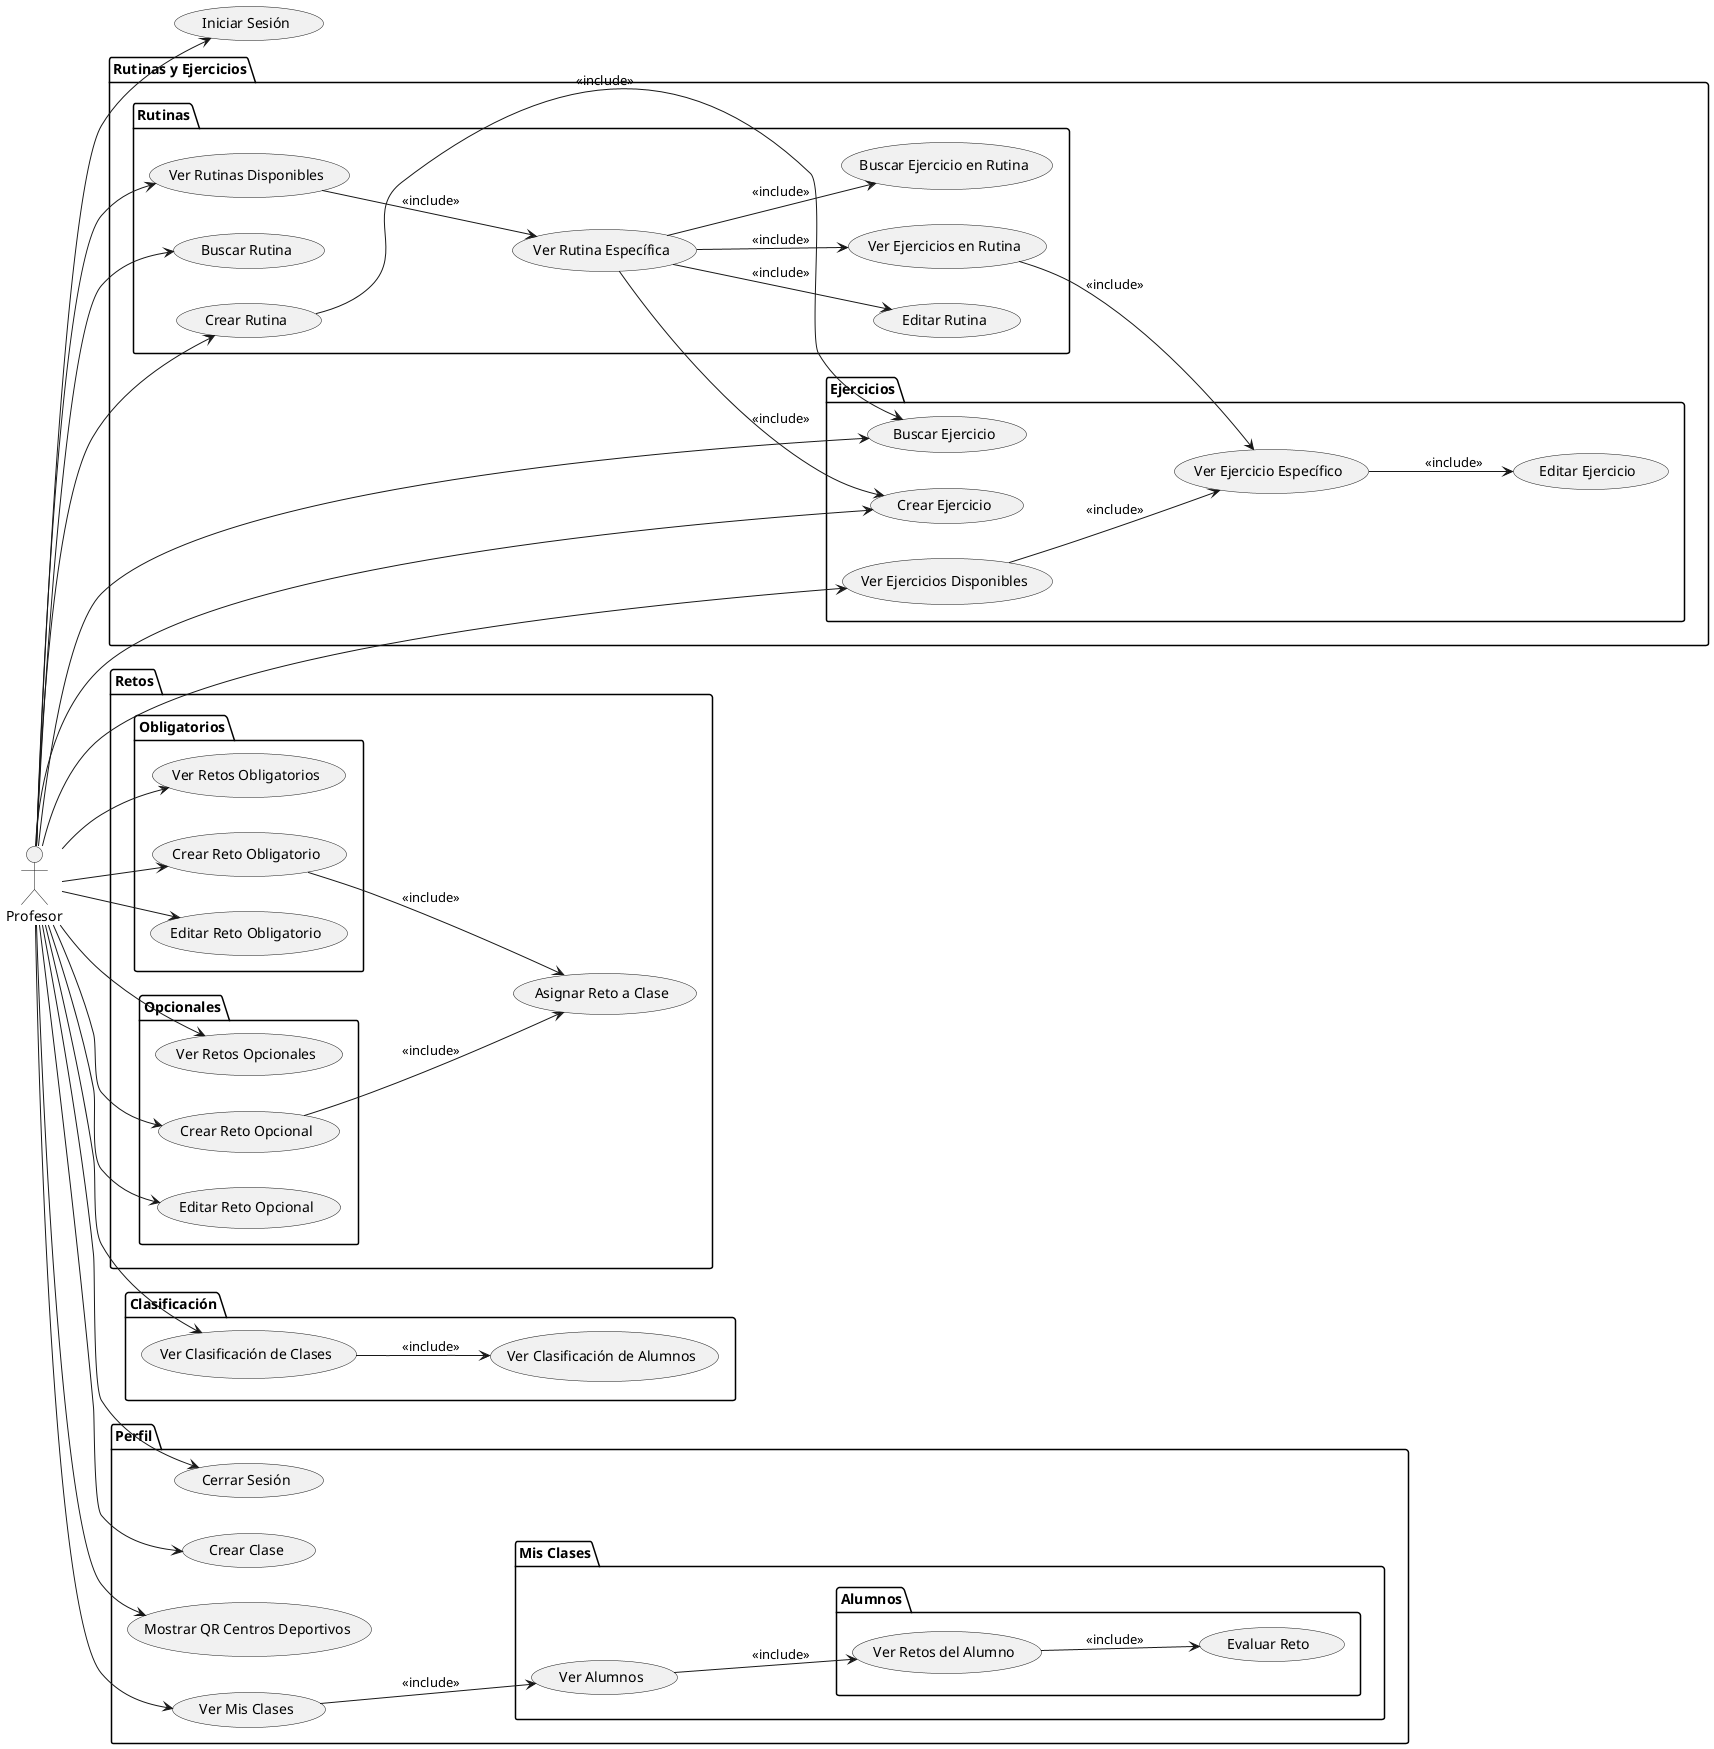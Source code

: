 @startuml
left to right direction
actor Profesor

package "Rutinas y Ejercicios" {

    package "Rutinas" {
        usecase "Ver Rutinas Disponibles" as VerRutinasDisponibles
        usecase "Buscar Rutina" as BuscarRutina
        usecase "Crear Rutina" as CrearRutina
        usecase "Ver Rutina Específica" as VerRutinaEspecifica

        usecase "Editar Rutina" as EditarRutina
        usecase "Ver Ejercicios en Rutina" as VerEjerciciosEnRutina
        usecase "Buscar Ejercicio en Rutina" as BuscarEjercicioEnRutina
        
    }

    package "Ejercicios" {
        usecase "Buscar Ejercicio" as BuscarEjercicio
        usecase "Ver Ejercicios Disponibles" as VerEjerciciosDisponibles
        usecase "Crear Ejercicio" as CrearEjercicio

        usecase "Ver Ejercicio Específico" as VerEjercicioEspecifico
        usecase "Editar Ejercicio" as EditarEjercicio
    }
}

package "Retos" {
    package "Obligatorios" {
        usecase "Ver Retos Obligatorios" as VerRetosObligatorios
        usecase "Crear Reto Obligatorio" as CrearRetoObligatorio
        usecase "Editar Reto Obligatorio" as EditarRetoObligatorio
    }

    package "Opcionales" {
        usecase "Ver Retos Opcionales" as VerRetosOpcionales
        usecase "Crear Reto Opcional" as CrearRetoOpcional
        usecase "Editar Reto Opcional" as EditarRetoOpcional
    }

    usecase "Asignar Reto a Clase" as AsignarRetoAClase
}

package "Clasificación" {
    usecase "Ver Clasificación de Clases" as VerClasificacionClases
    usecase "Ver Clasificación de Alumnos" as VerClasificacionAlumnos
    VerClasificacionClases --> VerClasificacionAlumnos : <<include>>
}

package "Perfil" {
    usecase "Cerrar Sesión" as CerrarSesion
    usecase "Crear Clase" as CrearClase
    usecase "Mostrar QR Centros Deportivos" as MostrarQRCentros
    usecase "Ver Mis Clases" as VerMisClases

    package "Mis Clases" {
        usecase "Ver Alumnos" as VerAlumnosEnClase

        package "Alumnos" {
            usecase "Ver Retos del Alumno" as VerRetosDelAlumno
            usecase "Evaluar Reto" as EvaluarReto
        }
    }
}

usecase "Iniciar Sesión" as IniciarSesion

Profesor --> IniciarSesion
Profesor --> VerRutinasDisponibles
Profesor --> BuscarRutina
Profesor --> CrearRutina
Profesor --> VerEjerciciosDisponibles
Profesor --> BuscarEjercicio
Profesor --> CrearEjercicio
Profesor --> VerRetosObligatorios
Profesor --> CrearRetoObligatorio
Profesor --> EditarRetoObligatorio
Profesor --> VerRetosOpcionales
Profesor --> CrearRetoOpcional
Profesor --> EditarRetoOpcional
Profesor --> VerClasificacionClases
Profesor --> CerrarSesion
Profesor --> CrearClase
Profesor --> MostrarQRCentros
Profesor --> VerMisClases

VerRutinasDisponibles --> VerRutinaEspecifica : <<include>>
VerRutinaEspecifica --> CrearEjercicio : <<include>>
VerRutinaEspecifica --> VerEjerciciosEnRutina : <<include>>
VerRutinaEspecifica --> EditarRutina : <<include>>
VerRutinaEspecifica --> BuscarEjercicioEnRutina : <<include>>


VerEjerciciosEnRutina --> VerEjercicioEspecifico : <<include>> 
VerEjercicioEspecifico --> EditarEjercicio : <<include>>       

CrearRutina --> BuscarEjercicio : <<include>>


VerEjerciciosDisponibles --> VerEjercicioEspecifico : <<include>>

CrearRetoObligatorio --> AsignarRetoAClase : <<include>>
CrearRetoOpcional --> AsignarRetoAClase : <<include>>

VerMisClases --> VerAlumnosEnClase : <<include>>
VerAlumnosEnClase --> VerRetosDelAlumno : <<include>>
VerRetosDelAlumno --> EvaluarReto : <<include>>

@enduml
